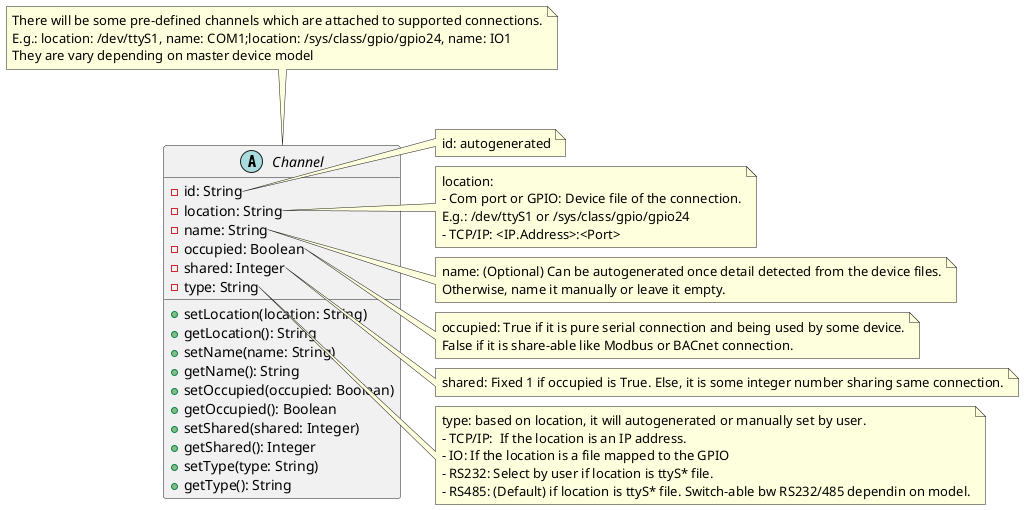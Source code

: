 @startuml Channel
abstract Channel {
    - id: String
    - location: String
    - name: String
    - occupied: Boolean
    - shared: Integer
    - type: String

    + setLocation(location: String)
    + getLocation(): String
    + setName(name: String)
    + getName(): String
    + setOccupied(occupied: Boolean)
    + getOccupied(): Boolean
    + setShared(shared: Integer)
    + getShared(): Integer
    + setType(type: String)
    + getType(): String
}
note top of Channel {
    There will be some pre-defined channels which are attached to supported connections.
    E.g.: location: /dev/ttyS1, name: COM1;location: /sys/class/gpio/gpio24, name: IO1
    They are vary depending on master device model
}
note right of Channel::id {
    id: autogenerated
}
note right of Channel::location {
    location:
    - Com port or GPIO: Device file of the connection.
    E.g.: /dev/ttyS1 or /sys/class/gpio/gpio24
    - TCP/IP: <IP.Address>:<Port>
}
note right of Channel::name {
    name: (Optional) Can be autogenerated once detail detected from the device files.
    Otherwise, name it manually or leave it empty.
}
note right of Channel::occupied {
    occupied: True if it is pure serial connection and being used by some device.
    False if it is share-able like Modbus or BACnet connection.
}
note right of Channel::shared {
    shared: Fixed 1 if occupied is True. Else, it is some integer number sharing same connection.
}
note right of Channel::type {
    type: based on location, it will autogenerated or manually set by user.
    - TCP/IP:  If the location is an IP address.
    - IO: If the location is a file mapped to the GPIO
    - RS232: Select by user if location is ttyS* file.
    - RS485: (Default) if location is ttyS* file. Switch-able bw RS232/485 dependin on model.
    }
@enduml